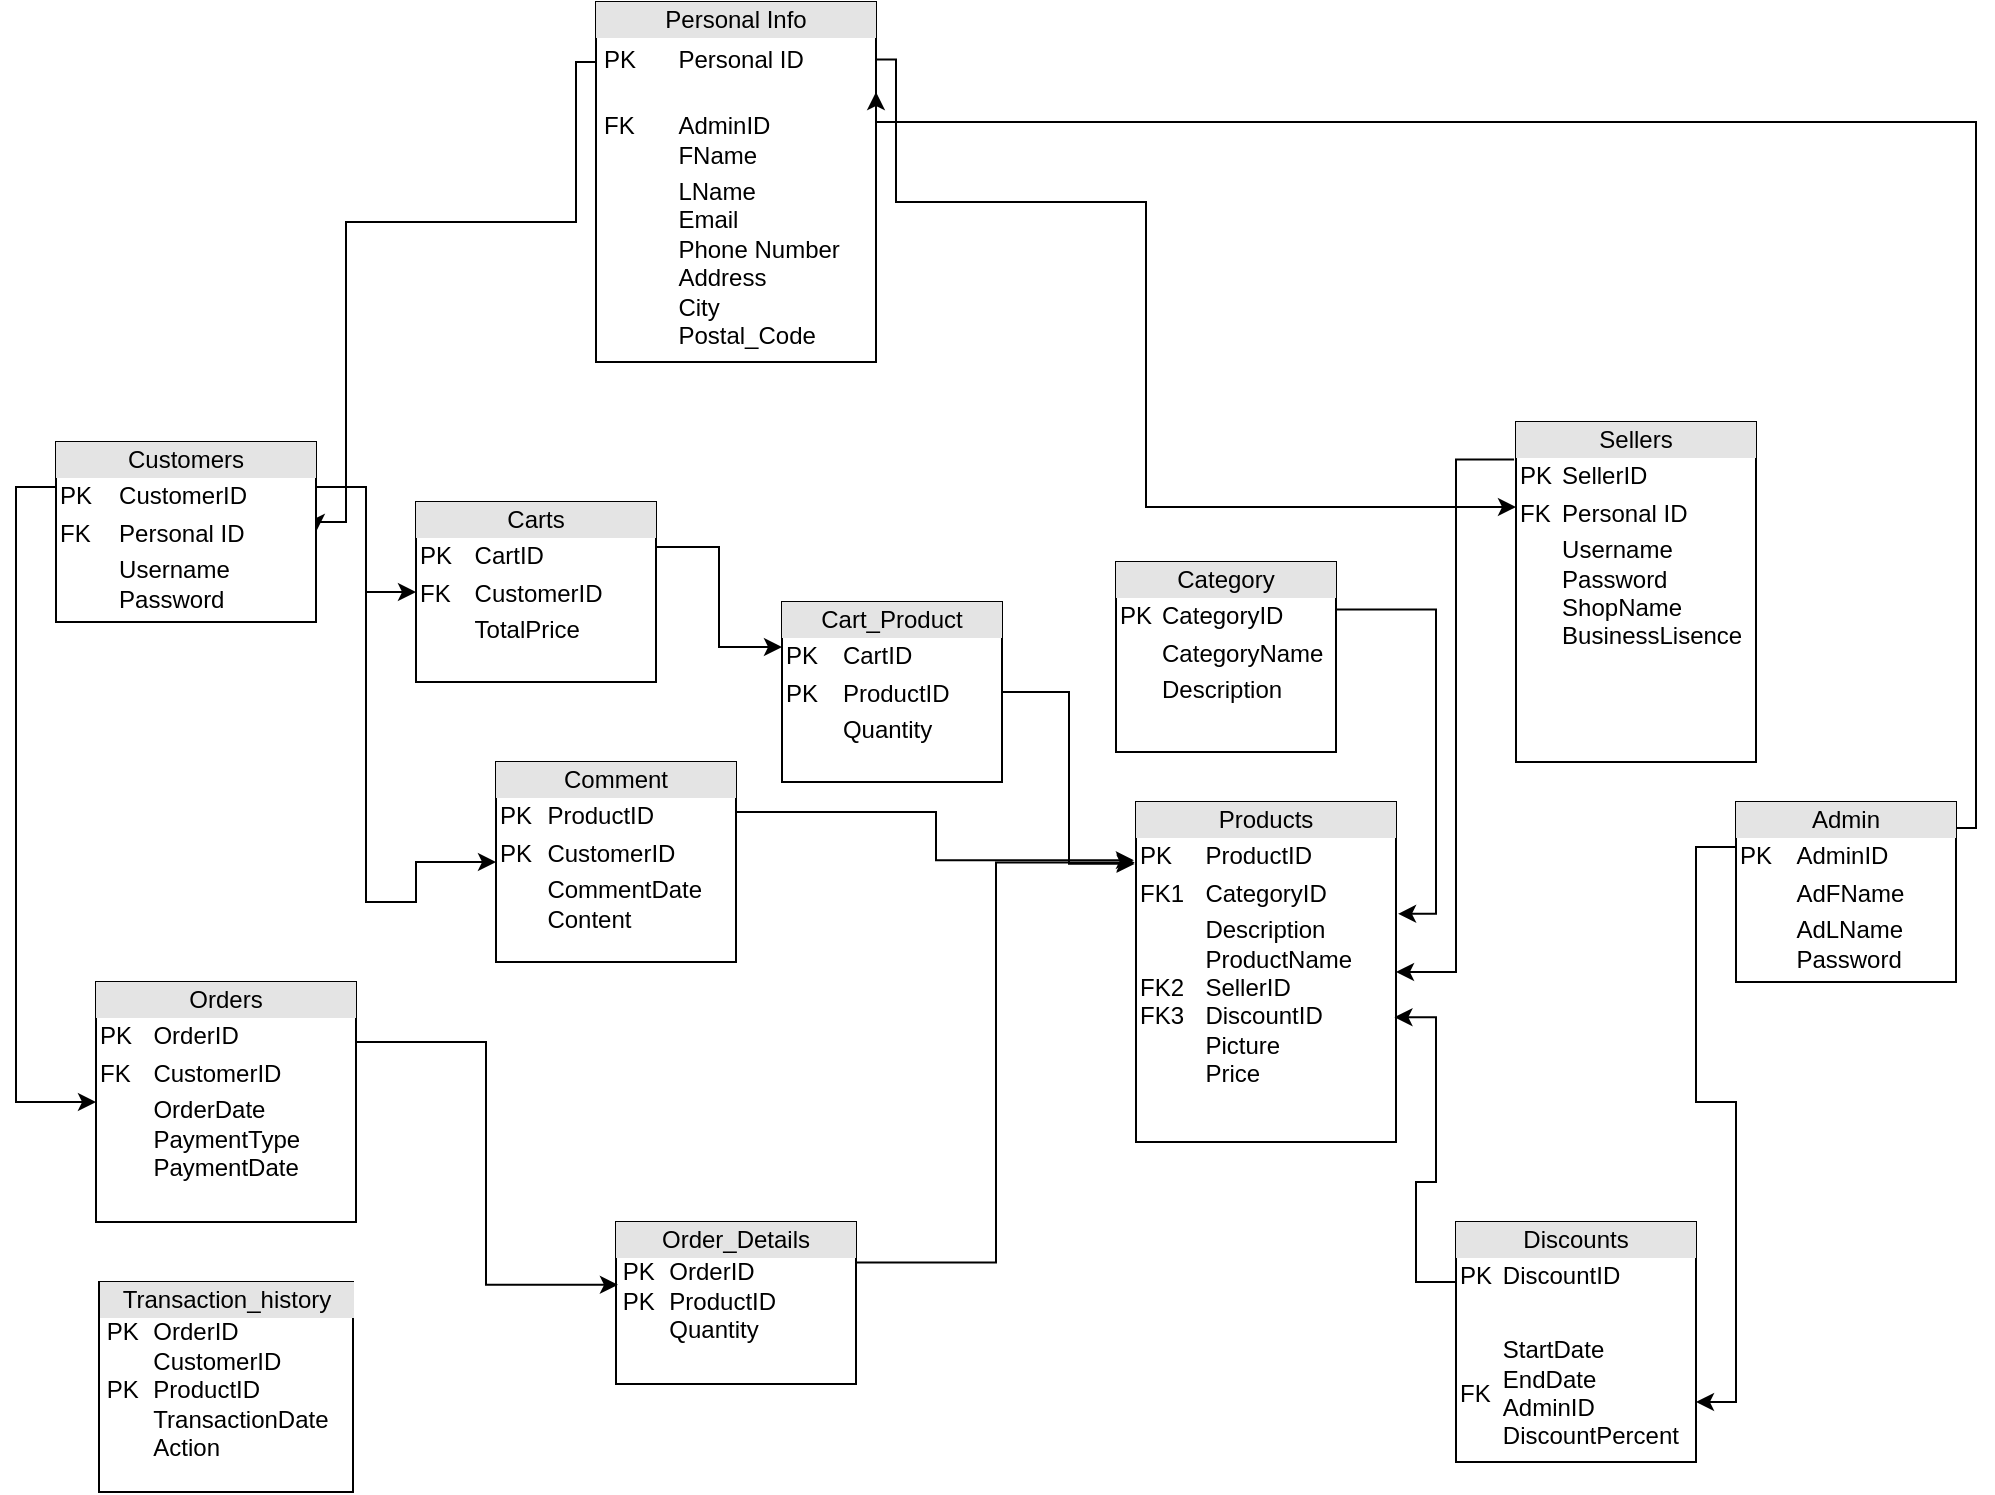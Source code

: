 <mxfile version="24.6.2" type="github">
  <diagram id="C5RBs43oDa-KdzZeNtuy" name="Page-1">
    <mxGraphModel dx="1272" dy="539" grid="1" gridSize="10" guides="1" tooltips="1" connect="1" arrows="1" fold="1" page="1" pageScale="1" pageWidth="827" pageHeight="1169" math="0" shadow="0">
      <root>
        <mxCell id="WIyWlLk6GJQsqaUBKTNV-0" />
        <mxCell id="WIyWlLk6GJQsqaUBKTNV-1" parent="WIyWlLk6GJQsqaUBKTNV-0" />
        <mxCell id="FVkEHllxJIshw_l99lUS-28" style="edgeStyle=orthogonalEdgeStyle;rounded=0;orthogonalLoop=1;jettySize=auto;html=1;entryX=1;entryY=0.5;entryDx=0;entryDy=0;" parent="WIyWlLk6GJQsqaUBKTNV-1" source="FVkEHllxJIshw_l99lUS-5" target="FVkEHllxJIshw_l99lUS-7" edge="1">
          <mxGeometry relative="1" as="geometry">
            <Array as="points">
              <mxPoint x="310" y="420" />
              <mxPoint x="310" y="500" />
              <mxPoint x="195" y="500" />
              <mxPoint x="195" y="650" />
              <mxPoint x="180" y="650" />
            </Array>
          </mxGeometry>
        </mxCell>
        <mxCell id="FVkEHllxJIshw_l99lUS-29" style="edgeStyle=orthogonalEdgeStyle;rounded=0;orthogonalLoop=1;jettySize=auto;html=1;entryX=0;entryY=0.25;entryDx=0;entryDy=0;exitX=0.999;exitY=0.16;exitDx=0;exitDy=0;exitPerimeter=0;" parent="WIyWlLk6GJQsqaUBKTNV-1" source="FVkEHllxJIshw_l99lUS-5" target="FVkEHllxJIshw_l99lUS-8" edge="1">
          <mxGeometry relative="1" as="geometry">
            <Array as="points">
              <mxPoint x="470" y="419" />
              <mxPoint x="470" y="490" />
              <mxPoint x="595" y="490" />
              <mxPoint x="595" y="642" />
            </Array>
            <mxPoint x="460" y="438" as="sourcePoint" />
          </mxGeometry>
        </mxCell>
        <mxCell id="FVkEHllxJIshw_l99lUS-5" value="&lt;div style=&quot;text-align: center; box-sizing: border-box; width: 100%; background: rgb(228, 228, 228); padding: 2px;&quot;&gt;Personal Info&lt;/div&gt;&lt;table style=&quot;width:100%;font-size:1em;&quot; cellpadding=&quot;2&quot; cellspacing=&quot;0&quot;&gt;&lt;tbody&gt;&lt;tr&gt;&lt;td style=&quot;text-align: justify;&quot;&gt;&lt;table style=&quot;font-size: 1em; text-align: left; width: 140px;&quot; cellpadding=&quot;2&quot; cellspacing=&quot;0&quot;&gt;&lt;tbody&gt;&lt;tr&gt;&lt;td style=&quot;text-align: justify;&quot;&gt;PK&lt;/td&gt;&lt;td style=&quot;text-align: justify;&quot;&gt;Personal ID&lt;br&gt;&lt;/td&gt;&lt;/tr&gt;&lt;tr&gt;&lt;td style=&quot;text-align: justify;&quot;&gt;FK&lt;span style=&quot;white-space: pre;&quot;&gt;&#x9;&lt;/span&gt;&lt;br&gt;&lt;/td&gt;&lt;td style=&quot;text-align: justify;&quot;&gt;&lt;br&gt;AdminID&lt;br&gt;FName&lt;/td&gt;&lt;/tr&gt;&lt;tr&gt;&lt;td style=&quot;text-align: justify;&quot;&gt;&lt;/td&gt;&lt;td&gt;&lt;div style=&quot;text-align: justify;&quot;&gt;&lt;span style=&quot;font-size: 1em; background-color: initial;&quot;&gt;LName&lt;/span&gt;&lt;/div&gt;&lt;div style=&quot;text-align: justify;&quot;&gt;&lt;span style=&quot;font-size: 1em; background-color: initial;&quot;&gt;Email&lt;/span&gt;&lt;/div&gt;&lt;div style=&quot;text-align: justify;&quot;&gt;&lt;span style=&quot;font-size: 1em; background-color: initial;&quot;&gt;Phone Number&lt;/span&gt;&lt;/div&gt;&lt;div style=&quot;text-align: justify;&quot;&gt;&lt;span style=&quot;font-size: 1em; background-color: initial;&quot;&gt;Address&lt;/span&gt;&lt;/div&gt;&lt;div style=&quot;text-align: justify;&quot;&gt;&lt;span style=&quot;font-size: 1em; background-color: initial;&quot;&gt;City&lt;/span&gt;&lt;/div&gt;&lt;div style=&quot;text-align: justify;&quot;&gt;&lt;span style=&quot;font-size: 1em; background-color: initial;&quot;&gt;Postal_Code&lt;/span&gt;&lt;/div&gt;&lt;/td&gt;&lt;/tr&gt;&lt;/tbody&gt;&lt;/table&gt;&lt;br&gt;&lt;/td&gt;&lt;td style=&quot;text-align: justify;&quot;&gt;&lt;/td&gt;&lt;/tr&gt;&lt;/tbody&gt;&lt;/table&gt;" style="verticalAlign=top;align=left;overflow=fill;html=1;whiteSpace=wrap;" parent="WIyWlLk6GJQsqaUBKTNV-1" vertex="1">
          <mxGeometry x="320" y="390" width="140" height="180" as="geometry" />
        </mxCell>
        <mxCell id="FVkEHllxJIshw_l99lUS-31" style="edgeStyle=orthogonalEdgeStyle;rounded=0;orthogonalLoop=1;jettySize=auto;html=1;exitX=1;exitY=0.25;exitDx=0;exitDy=0;entryX=0;entryY=0.5;entryDx=0;entryDy=0;" parent="WIyWlLk6GJQsqaUBKTNV-1" source="FVkEHllxJIshw_l99lUS-7" target="FVkEHllxJIshw_l99lUS-18" edge="1">
          <mxGeometry relative="1" as="geometry">
            <Array as="points">
              <mxPoint x="205" y="633" />
              <mxPoint x="205" y="840" />
              <mxPoint x="230" y="840" />
            </Array>
          </mxGeometry>
        </mxCell>
        <mxCell id="FVkEHllxJIshw_l99lUS-33" style="edgeStyle=orthogonalEdgeStyle;rounded=0;orthogonalLoop=1;jettySize=auto;html=1;exitX=0;exitY=0.25;exitDx=0;exitDy=0;entryX=0;entryY=0.5;entryDx=0;entryDy=0;" parent="WIyWlLk6GJQsqaUBKTNV-1" source="FVkEHllxJIshw_l99lUS-7" target="FVkEHllxJIshw_l99lUS-11" edge="1">
          <mxGeometry relative="1" as="geometry">
            <Array as="points">
              <mxPoint x="30" y="633" />
              <mxPoint x="30" y="940" />
              <mxPoint x="60" y="940" />
            </Array>
          </mxGeometry>
        </mxCell>
        <mxCell id="FVkEHllxJIshw_l99lUS-38" style="edgeStyle=orthogonalEdgeStyle;rounded=0;orthogonalLoop=1;jettySize=auto;html=1;exitX=1;exitY=0.25;exitDx=0;exitDy=0;entryX=0;entryY=0.5;entryDx=0;entryDy=0;" parent="WIyWlLk6GJQsqaUBKTNV-1" source="FVkEHllxJIshw_l99lUS-7" target="FVkEHllxJIshw_l99lUS-14" edge="1">
          <mxGeometry relative="1" as="geometry" />
        </mxCell>
        <mxCell id="FVkEHllxJIshw_l99lUS-7" value="&lt;div style=&quot;text-align: center; box-sizing: border-box; width: 100%; background: rgb(228, 228, 228); padding: 2px;&quot;&gt;Customers&lt;/div&gt;&lt;table style=&quot;text-align: justify; width: 100%; font-size: 1em;&quot; cellpadding=&quot;2&quot; cellspacing=&quot;0&quot;&gt;&lt;tbody&gt;&lt;tr&gt;&lt;td&gt;PK&lt;/td&gt;&lt;td&gt;CustomerID&lt;/td&gt;&lt;/tr&gt;&lt;tr&gt;&lt;td&gt;FK&lt;/td&gt;&lt;td&gt;Personal ID&lt;/td&gt;&lt;/tr&gt;&lt;tr&gt;&lt;td&gt;&lt;/td&gt;&lt;td&gt;Username&lt;br&gt;Password&lt;/td&gt;&lt;/tr&gt;&lt;/tbody&gt;&lt;/table&gt;" style="verticalAlign=top;align=left;overflow=fill;html=1;whiteSpace=wrap;" parent="WIyWlLk6GJQsqaUBKTNV-1" vertex="1">
          <mxGeometry x="50" y="610" width="130" height="90" as="geometry" />
        </mxCell>
        <mxCell id="FVkEHllxJIshw_l99lUS-8" value="&lt;div style=&quot;text-align: center; box-sizing: border-box; width: 100%; background: rgb(228, 228, 228); padding: 2px;&quot;&gt;Sellers&lt;/div&gt;&lt;table style=&quot;text-align: justify; width: 100%; font-size: 1em;&quot; cellpadding=&quot;2&quot; cellspacing=&quot;0&quot;&gt;&lt;tbody&gt;&lt;tr&gt;&lt;td&gt;PK&lt;/td&gt;&lt;td&gt;SellerID&lt;/td&gt;&lt;/tr&gt;&lt;tr&gt;&lt;td&gt;FK&lt;/td&gt;&lt;td&gt;Personal ID&lt;/td&gt;&lt;/tr&gt;&lt;tr&gt;&lt;td&gt;&lt;/td&gt;&lt;td&gt;Username&lt;br&gt;Password&lt;br&gt;ShopName&lt;br&gt;BusinessLisence&lt;br&gt;&lt;/td&gt;&lt;/tr&gt;&lt;/tbody&gt;&lt;/table&gt;" style="verticalAlign=top;align=left;overflow=fill;html=1;whiteSpace=wrap;" parent="WIyWlLk6GJQsqaUBKTNV-1" vertex="1">
          <mxGeometry x="780" y="600" width="120" height="170" as="geometry" />
        </mxCell>
        <mxCell id="FVkEHllxJIshw_l99lUS-27" style="edgeStyle=orthogonalEdgeStyle;rounded=0;orthogonalLoop=1;jettySize=auto;html=1;exitX=0;exitY=0.25;exitDx=0;exitDy=0;entryX=1;entryY=0.75;entryDx=0;entryDy=0;" parent="WIyWlLk6GJQsqaUBKTNV-1" source="FVkEHllxJIshw_l99lUS-9" target="FVkEHllxJIshw_l99lUS-17" edge="1">
          <mxGeometry relative="1" as="geometry" />
        </mxCell>
        <mxCell id="4-clrKsuMwJUWhkWi9DE-0" style="edgeStyle=orthogonalEdgeStyle;rounded=0;orthogonalLoop=1;jettySize=auto;html=1;exitX=1;exitY=0.25;exitDx=0;exitDy=0;entryX=1;entryY=0.25;entryDx=0;entryDy=0;" parent="WIyWlLk6GJQsqaUBKTNV-1" source="FVkEHllxJIshw_l99lUS-9" target="FVkEHllxJIshw_l99lUS-5" edge="1">
          <mxGeometry relative="1" as="geometry">
            <Array as="points">
              <mxPoint x="1010" y="803" />
              <mxPoint x="1010" y="450" />
              <mxPoint x="460" y="450" />
            </Array>
          </mxGeometry>
        </mxCell>
        <mxCell id="FVkEHllxJIshw_l99lUS-9" value="&lt;div style=&quot;text-align: center; box-sizing: border-box; width: 100%; background: rgb(228, 228, 228); padding: 2px;&quot;&gt;Admin&lt;/div&gt;&lt;table style=&quot;text-align: center; width: 100%; font-size: 1em;&quot; cellpadding=&quot;2&quot; cellspacing=&quot;0&quot;&gt;&lt;tbody&gt;&lt;tr&gt;&lt;td style=&quot;text-align: justify;&quot;&gt;PK&lt;/td&gt;&lt;td style=&quot;text-align: justify;&quot;&gt;AdminID&lt;/td&gt;&lt;/tr&gt;&lt;tr&gt;&lt;td style=&quot;text-align: justify;&quot;&gt;&lt;/td&gt;&lt;td style=&quot;text-align: justify;&quot;&gt;AdFName&lt;/td&gt;&lt;/tr&gt;&lt;tr&gt;&lt;td style=&quot;text-align: justify;&quot;&gt;&lt;/td&gt;&lt;td style=&quot;text-align: justify;&quot;&gt;AdLName&lt;br&gt;Password&lt;/td&gt;&lt;/tr&gt;&lt;/tbody&gt;&lt;/table&gt;" style="verticalAlign=top;align=left;overflow=fill;html=1;whiteSpace=wrap;" parent="WIyWlLk6GJQsqaUBKTNV-1" vertex="1">
          <mxGeometry x="890" y="790" width="110" height="90" as="geometry" />
        </mxCell>
        <mxCell id="FVkEHllxJIshw_l99lUS-11" value="&lt;div style=&quot;text-align: center; box-sizing: border-box; width: 100%; background: rgb(228, 228, 228); padding: 2px;&quot;&gt;Orders&lt;/div&gt;&lt;table style=&quot;width:100%;font-size:1em;&quot; cellpadding=&quot;2&quot; cellspacing=&quot;0&quot;&gt;&lt;tbody&gt;&lt;tr&gt;&lt;td&gt;PK&lt;/td&gt;&lt;td&gt;OrderID&lt;/td&gt;&lt;/tr&gt;&lt;tr&gt;&lt;td&gt;FK&lt;/td&gt;&lt;td&gt;CustomerID&lt;/td&gt;&lt;/tr&gt;&lt;tr&gt;&lt;td&gt;&lt;/td&gt;&lt;td&gt;OrderDate&lt;br&gt;PaymentType&lt;br&gt;PaymentDate&lt;/td&gt;&lt;/tr&gt;&lt;/tbody&gt;&lt;/table&gt;" style="verticalAlign=top;align=left;overflow=fill;html=1;whiteSpace=wrap;" parent="WIyWlLk6GJQsqaUBKTNV-1" vertex="1">
          <mxGeometry x="70" y="880" width="130" height="120" as="geometry" />
        </mxCell>
        <mxCell id="FVkEHllxJIshw_l99lUS-12" value="&lt;div style=&quot;text-align: center; box-sizing: border-box; width: 100%; background: rgb(228, 228, 228); padding: 2px;&quot;&gt;Order_Details&lt;/div&gt;&amp;nbsp;PK&lt;span style=&quot;white-space: pre;&quot;&gt;&#x9;&lt;/span&gt;OrderID&lt;div&gt;&amp;nbsp;PK&lt;span style=&quot;white-space: pre;&quot;&gt;&#x9;&lt;/span&gt;ProductID&lt;/div&gt;&lt;div&gt;&amp;nbsp;&lt;span style=&quot;white-space: pre;&quot;&gt;&#x9;&lt;/span&gt;Quantity&lt;br&gt;&lt;table style=&quot;width:100%;font-size:1em;&quot; cellpadding=&quot;2&quot; cellspacing=&quot;0&quot;&gt;&lt;tbody&gt;&lt;tr&gt;&lt;td&gt;&lt;/td&gt;&lt;td&gt;&lt;br&gt;&lt;br&gt;&lt;/td&gt;&lt;/tr&gt;&lt;/tbody&gt;&lt;/table&gt;&lt;/div&gt;" style="verticalAlign=top;align=left;overflow=fill;html=1;whiteSpace=wrap;" parent="WIyWlLk6GJQsqaUBKTNV-1" vertex="1">
          <mxGeometry x="330" y="1000" width="120" height="81" as="geometry" />
        </mxCell>
        <mxCell id="FVkEHllxJIshw_l99lUS-13" value="&lt;div style=&quot;text-align: center; box-sizing: border-box; width: 100%; background: rgb(228, 228, 228); padding: 2px;&quot;&gt;Products&lt;/div&gt;&lt;table style=&quot;width: 100%; font-size: 1em;&quot; cellpadding=&quot;2&quot; cellspacing=&quot;0&quot;&gt;&lt;tbody&gt;&lt;tr&gt;&lt;td&gt;PK&lt;/td&gt;&lt;td&gt;ProductID&lt;/td&gt;&lt;/tr&gt;&lt;tr&gt;&lt;td&gt;FK1&lt;/td&gt;&lt;td&gt;CategoryID&lt;br&gt;&lt;/td&gt;&lt;/tr&gt;&lt;tr&gt;&lt;td&gt;FK2&lt;br&gt;FK3&lt;/td&gt;&lt;td&gt;Description&lt;br&gt;ProductName&lt;br&gt;SellerID&lt;br&gt;DiscountID&lt;br&gt;Picture&lt;br&gt;Price&lt;/td&gt;&lt;/tr&gt;&lt;/tbody&gt;&lt;/table&gt;" style="verticalAlign=top;align=left;overflow=fill;html=1;whiteSpace=wrap;" parent="WIyWlLk6GJQsqaUBKTNV-1" vertex="1">
          <mxGeometry x="590" y="790" width="130" height="170" as="geometry" />
        </mxCell>
        <mxCell id="FVkEHllxJIshw_l99lUS-42" style="edgeStyle=orthogonalEdgeStyle;rounded=0;orthogonalLoop=1;jettySize=auto;html=1;exitX=1;exitY=0.25;exitDx=0;exitDy=0;entryX=0;entryY=0.25;entryDx=0;entryDy=0;" parent="WIyWlLk6GJQsqaUBKTNV-1" source="FVkEHllxJIshw_l99lUS-14" target="FVkEHllxJIshw_l99lUS-15" edge="1">
          <mxGeometry relative="1" as="geometry" />
        </mxCell>
        <mxCell id="FVkEHllxJIshw_l99lUS-14" value="&lt;div style=&quot;text-align: center; box-sizing: border-box; width: 100%; background: rgb(228, 228, 228); padding: 2px;&quot;&gt;Carts&lt;/div&gt;&lt;table style=&quot;width:100%;font-size:1em;&quot; cellpadding=&quot;2&quot; cellspacing=&quot;0&quot;&gt;&lt;tbody&gt;&lt;tr&gt;&lt;td&gt;PK&lt;/td&gt;&lt;td&gt;CartID&lt;/td&gt;&lt;/tr&gt;&lt;tr&gt;&lt;td&gt;FK&lt;/td&gt;&lt;td&gt;CustomerID&lt;/td&gt;&lt;/tr&gt;&lt;tr&gt;&lt;td&gt;&lt;br&gt;&lt;/td&gt;&lt;td&gt;TotalPrice&lt;/td&gt;&lt;/tr&gt;&lt;/tbody&gt;&lt;/table&gt;" style="verticalAlign=top;align=left;overflow=fill;html=1;whiteSpace=wrap;" parent="WIyWlLk6GJQsqaUBKTNV-1" vertex="1">
          <mxGeometry x="230" y="640" width="120" height="90" as="geometry" />
        </mxCell>
        <mxCell id="FVkEHllxJIshw_l99lUS-15" value="&lt;div style=&quot;text-align: center; box-sizing: border-box; width: 100%; background: rgb(228, 228, 228); padding: 2px;&quot;&gt;Cart_Product&lt;/div&gt;&lt;table style=&quot;width:100%;font-size:1em;&quot; cellpadding=&quot;2&quot; cellspacing=&quot;0&quot;&gt;&lt;tbody&gt;&lt;tr&gt;&lt;td&gt;PK&lt;/td&gt;&lt;td&gt;CartID&lt;/td&gt;&lt;/tr&gt;&lt;tr&gt;&lt;td&gt;PK&lt;/td&gt;&lt;td&gt;ProductID&lt;/td&gt;&lt;/tr&gt;&lt;tr&gt;&lt;td&gt;&lt;br&gt;&lt;/td&gt;&lt;td&gt;Quantity&lt;/td&gt;&lt;/tr&gt;&lt;/tbody&gt;&lt;/table&gt;" style="verticalAlign=top;align=left;overflow=fill;html=1;whiteSpace=wrap;" parent="WIyWlLk6GJQsqaUBKTNV-1" vertex="1">
          <mxGeometry x="413" y="690" width="110" height="90" as="geometry" />
        </mxCell>
        <mxCell id="FVkEHllxJIshw_l99lUS-16" value="&lt;div style=&quot;text-align: center; box-sizing: border-box; width: 100%; background: rgb(228, 228, 228); padding: 2px;&quot;&gt;Category&lt;/div&gt;&lt;table style=&quot;width:100%;font-size:1em;&quot; cellpadding=&quot;2&quot; cellspacing=&quot;0&quot;&gt;&lt;tbody&gt;&lt;tr&gt;&lt;td&gt;PK&lt;/td&gt;&lt;td&gt;CategoryID&lt;/td&gt;&lt;/tr&gt;&lt;tr&gt;&lt;td&gt;&lt;br&gt;&lt;/td&gt;&lt;td&gt;CategoryName&lt;/td&gt;&lt;/tr&gt;&lt;tr&gt;&lt;td&gt;&lt;/td&gt;&lt;td&gt;Description&lt;/td&gt;&lt;/tr&gt;&lt;/tbody&gt;&lt;/table&gt;" style="verticalAlign=top;align=left;overflow=fill;html=1;whiteSpace=wrap;" parent="WIyWlLk6GJQsqaUBKTNV-1" vertex="1">
          <mxGeometry x="580" y="670" width="110" height="95" as="geometry" />
        </mxCell>
        <mxCell id="FVkEHllxJIshw_l99lUS-17" value="&lt;div style=&quot;text-align: center; box-sizing: border-box; width: 100%; background: rgb(228, 228, 228); padding: 2px;&quot;&gt;Discounts&lt;/div&gt;&lt;table style=&quot;width: 100%; font-size: 1em;&quot; cellpadding=&quot;2&quot; cellspacing=&quot;0&quot;&gt;&lt;tbody&gt;&lt;tr&gt;&lt;td&gt;PK&lt;/td&gt;&lt;td&gt;DiscountID&lt;/td&gt;&lt;/tr&gt;&lt;tr&gt;&lt;td&gt;&lt;/td&gt;&lt;td&gt;&lt;br&gt;&lt;/td&gt;&lt;/tr&gt;&lt;tr&gt;&lt;td&gt;FK&lt;/td&gt;&lt;td&gt;StartDate&lt;br&gt;EndDate&lt;br&gt;AdminID&lt;br&gt;DiscountPercent&lt;/td&gt;&lt;/tr&gt;&lt;/tbody&gt;&lt;/table&gt;" style="verticalAlign=top;align=left;overflow=fill;html=1;whiteSpace=wrap;" parent="WIyWlLk6GJQsqaUBKTNV-1" vertex="1">
          <mxGeometry x="750" y="1000" width="120" height="120" as="geometry" />
        </mxCell>
        <mxCell id="FVkEHllxJIshw_l99lUS-18" value="&lt;div style=&quot;text-align: center; box-sizing: border-box; width: 100%; background: rgb(228, 228, 228); padding: 2px;&quot;&gt;Comment&lt;/div&gt;&lt;table style=&quot;width: 100%; font-size: 1em;&quot; cellpadding=&quot;2&quot; cellspacing=&quot;0&quot;&gt;&lt;tbody&gt;&lt;tr&gt;&lt;td&gt;PK&lt;/td&gt;&lt;td&gt;ProductID&lt;/td&gt;&lt;/tr&gt;&lt;tr&gt;&lt;td&gt;PK&lt;/td&gt;&lt;td&gt;CustomerID&lt;/td&gt;&lt;/tr&gt;&lt;tr&gt;&lt;td&gt;&lt;/td&gt;&lt;td&gt;CommentDate&lt;br&gt;Content&lt;/td&gt;&lt;/tr&gt;&lt;/tbody&gt;&lt;/table&gt;" style="verticalAlign=top;align=left;overflow=fill;html=1;whiteSpace=wrap;" parent="WIyWlLk6GJQsqaUBKTNV-1" vertex="1">
          <mxGeometry x="270" y="770" width="120" height="100" as="geometry" />
        </mxCell>
        <mxCell id="FVkEHllxJIshw_l99lUS-32" style="edgeStyle=orthogonalEdgeStyle;rounded=0;orthogonalLoop=1;jettySize=auto;html=1;exitX=1;exitY=0.25;exitDx=0;exitDy=0;entryX=-0.008;entryY=0.171;entryDx=0;entryDy=0;entryPerimeter=0;" parent="WIyWlLk6GJQsqaUBKTNV-1" source="FVkEHllxJIshw_l99lUS-18" target="FVkEHllxJIshw_l99lUS-13" edge="1">
          <mxGeometry relative="1" as="geometry" />
        </mxCell>
        <mxCell id="WDNA4dsvYaXklLllQ8vl-0" style="edgeStyle=orthogonalEdgeStyle;rounded=0;orthogonalLoop=1;jettySize=auto;html=1;exitX=1;exitY=0.25;exitDx=0;exitDy=0;entryX=1.008;entryY=0.329;entryDx=0;entryDy=0;entryPerimeter=0;" parent="WIyWlLk6GJQsqaUBKTNV-1" source="FVkEHllxJIshw_l99lUS-16" target="FVkEHllxJIshw_l99lUS-13" edge="1">
          <mxGeometry relative="1" as="geometry" />
        </mxCell>
        <mxCell id="WDNA4dsvYaXklLllQ8vl-4" style="edgeStyle=orthogonalEdgeStyle;rounded=0;orthogonalLoop=1;jettySize=auto;html=1;exitX=1;exitY=0.25;exitDx=0;exitDy=0;entryX=0.008;entryY=0.388;entryDx=0;entryDy=0;entryPerimeter=0;" parent="WIyWlLk6GJQsqaUBKTNV-1" source="FVkEHllxJIshw_l99lUS-11" target="FVkEHllxJIshw_l99lUS-12" edge="1">
          <mxGeometry relative="1" as="geometry" />
        </mxCell>
        <mxCell id="f2KdwrvU1Ko5BbPjB0Vb-1" style="edgeStyle=orthogonalEdgeStyle;rounded=0;orthogonalLoop=1;jettySize=auto;html=1;exitX=1;exitY=0.5;exitDx=0;exitDy=0;entryX=-0.005;entryY=0.182;entryDx=0;entryDy=0;entryPerimeter=0;" parent="WIyWlLk6GJQsqaUBKTNV-1" source="FVkEHllxJIshw_l99lUS-15" target="FVkEHllxJIshw_l99lUS-13" edge="1">
          <mxGeometry relative="1" as="geometry" />
        </mxCell>
        <mxCell id="f2KdwrvU1Ko5BbPjB0Vb-2" style="edgeStyle=orthogonalEdgeStyle;rounded=0;orthogonalLoop=1;jettySize=auto;html=1;exitX=1;exitY=0.25;exitDx=0;exitDy=0;entryX=-0.005;entryY=0.178;entryDx=0;entryDy=0;entryPerimeter=0;" parent="WIyWlLk6GJQsqaUBKTNV-1" source="FVkEHllxJIshw_l99lUS-12" target="FVkEHllxJIshw_l99lUS-13" edge="1">
          <mxGeometry relative="1" as="geometry" />
        </mxCell>
        <mxCell id="f2KdwrvU1Ko5BbPjB0Vb-4" style="edgeStyle=orthogonalEdgeStyle;rounded=0;orthogonalLoop=1;jettySize=auto;html=1;exitX=-0.008;exitY=0.11;exitDx=0;exitDy=0;entryX=1;entryY=0.5;entryDx=0;entryDy=0;exitPerimeter=0;" parent="WIyWlLk6GJQsqaUBKTNV-1" source="FVkEHllxJIshw_l99lUS-8" target="FVkEHllxJIshw_l99lUS-13" edge="1">
          <mxGeometry relative="1" as="geometry" />
        </mxCell>
        <mxCell id="f2KdwrvU1Ko5BbPjB0Vb-5" style="edgeStyle=orthogonalEdgeStyle;rounded=0;orthogonalLoop=1;jettySize=auto;html=1;exitX=0;exitY=0.25;exitDx=0;exitDy=0;entryX=0.994;entryY=0.633;entryDx=0;entryDy=0;entryPerimeter=0;" parent="WIyWlLk6GJQsqaUBKTNV-1" source="FVkEHllxJIshw_l99lUS-17" target="FVkEHllxJIshw_l99lUS-13" edge="1">
          <mxGeometry relative="1" as="geometry" />
        </mxCell>
        <mxCell id="EpHPQ_dzc-vHGawTkOSH-0" value="&lt;div style=&quot;text-align: center; box-sizing: border-box; width: 100%; background: rgb(228, 228, 228); padding: 2px;&quot;&gt;Transaction_history&lt;/div&gt;&amp;nbsp;PK&lt;span style=&quot;white-space: pre;&quot;&gt;&#x9;&lt;/span&gt;OrderID&lt;div&gt;&amp;nbsp;&lt;span style=&quot;white-space: pre;&quot;&gt;&#x9;&lt;/span&gt;CustomerID&lt;/div&gt;&lt;div&gt;&amp;nbsp;PK&lt;span style=&quot;white-space: pre;&quot;&gt;&#x9;&lt;/span&gt;ProductID&lt;br&gt;&lt;/div&gt;&lt;div&gt;&amp;nbsp;&lt;span style=&quot;white-space: pre;&quot;&gt;&#x9;&lt;/span&gt;TransactionDate&lt;/div&gt;&lt;div&gt;&lt;span style=&quot;white-space: pre;&quot;&gt;&#x9;&lt;/span&gt;Action&lt;br&gt;&lt;/div&gt;" style="verticalAlign=top;align=left;overflow=fill;html=1;whiteSpace=wrap;" vertex="1" parent="WIyWlLk6GJQsqaUBKTNV-1">
          <mxGeometry x="71.5" y="1030" width="127" height="105" as="geometry" />
        </mxCell>
      </root>
    </mxGraphModel>
  </diagram>
</mxfile>

